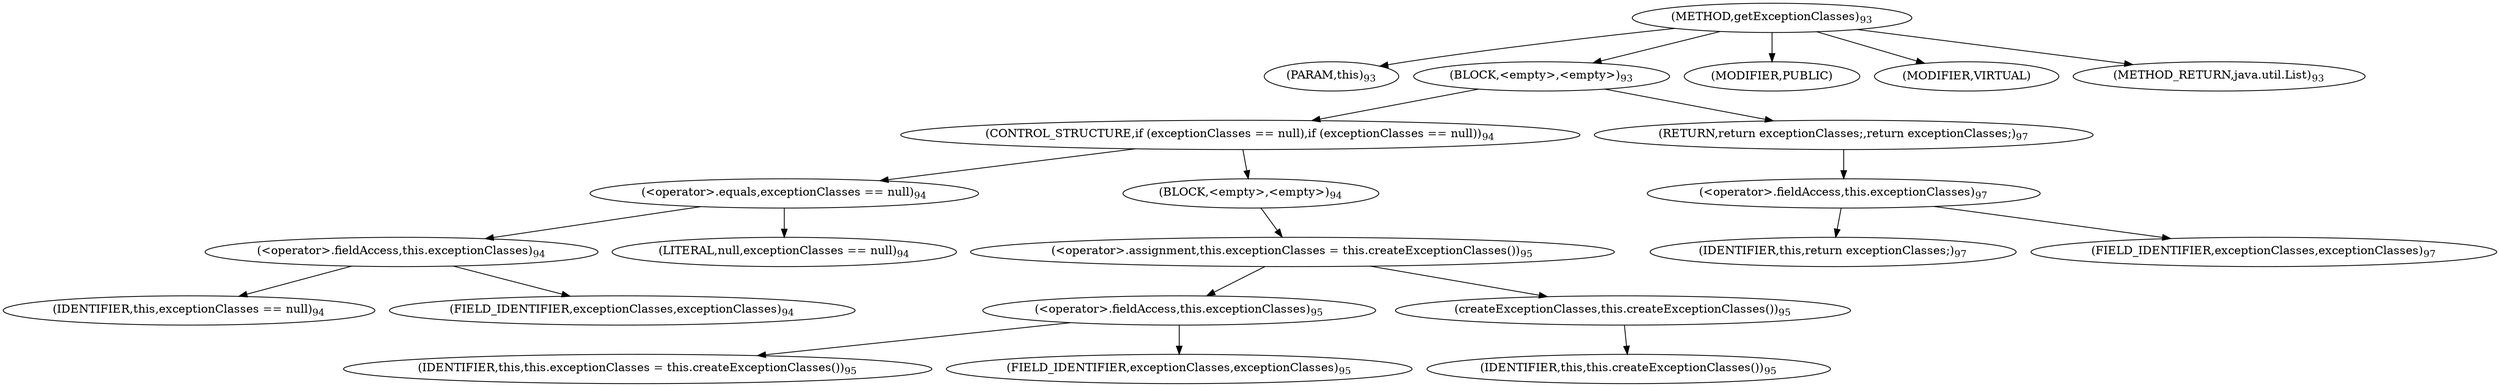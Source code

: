 digraph "getExceptionClasses" {  
"264" [label = <(METHOD,getExceptionClasses)<SUB>93</SUB>> ]
"18" [label = <(PARAM,this)<SUB>93</SUB>> ]
"265" [label = <(BLOCK,&lt;empty&gt;,&lt;empty&gt;)<SUB>93</SUB>> ]
"266" [label = <(CONTROL_STRUCTURE,if (exceptionClasses == null),if (exceptionClasses == null))<SUB>94</SUB>> ]
"267" [label = <(&lt;operator&gt;.equals,exceptionClasses == null)<SUB>94</SUB>> ]
"268" [label = <(&lt;operator&gt;.fieldAccess,this.exceptionClasses)<SUB>94</SUB>> ]
"269" [label = <(IDENTIFIER,this,exceptionClasses == null)<SUB>94</SUB>> ]
"270" [label = <(FIELD_IDENTIFIER,exceptionClasses,exceptionClasses)<SUB>94</SUB>> ]
"271" [label = <(LITERAL,null,exceptionClasses == null)<SUB>94</SUB>> ]
"272" [label = <(BLOCK,&lt;empty&gt;,&lt;empty&gt;)<SUB>94</SUB>> ]
"273" [label = <(&lt;operator&gt;.assignment,this.exceptionClasses = this.createExceptionClasses())<SUB>95</SUB>> ]
"274" [label = <(&lt;operator&gt;.fieldAccess,this.exceptionClasses)<SUB>95</SUB>> ]
"275" [label = <(IDENTIFIER,this,this.exceptionClasses = this.createExceptionClasses())<SUB>95</SUB>> ]
"276" [label = <(FIELD_IDENTIFIER,exceptionClasses,exceptionClasses)<SUB>95</SUB>> ]
"277" [label = <(createExceptionClasses,this.createExceptionClasses())<SUB>95</SUB>> ]
"17" [label = <(IDENTIFIER,this,this.createExceptionClasses())<SUB>95</SUB>> ]
"278" [label = <(RETURN,return exceptionClasses;,return exceptionClasses;)<SUB>97</SUB>> ]
"279" [label = <(&lt;operator&gt;.fieldAccess,this.exceptionClasses)<SUB>97</SUB>> ]
"280" [label = <(IDENTIFIER,this,return exceptionClasses;)<SUB>97</SUB>> ]
"281" [label = <(FIELD_IDENTIFIER,exceptionClasses,exceptionClasses)<SUB>97</SUB>> ]
"282" [label = <(MODIFIER,PUBLIC)> ]
"283" [label = <(MODIFIER,VIRTUAL)> ]
"284" [label = <(METHOD_RETURN,java.util.List)<SUB>93</SUB>> ]
  "264" -> "18" 
  "264" -> "265" 
  "264" -> "282" 
  "264" -> "283" 
  "264" -> "284" 
  "265" -> "266" 
  "265" -> "278" 
  "266" -> "267" 
  "266" -> "272" 
  "267" -> "268" 
  "267" -> "271" 
  "268" -> "269" 
  "268" -> "270" 
  "272" -> "273" 
  "273" -> "274" 
  "273" -> "277" 
  "274" -> "275" 
  "274" -> "276" 
  "277" -> "17" 
  "278" -> "279" 
  "279" -> "280" 
  "279" -> "281" 
}
